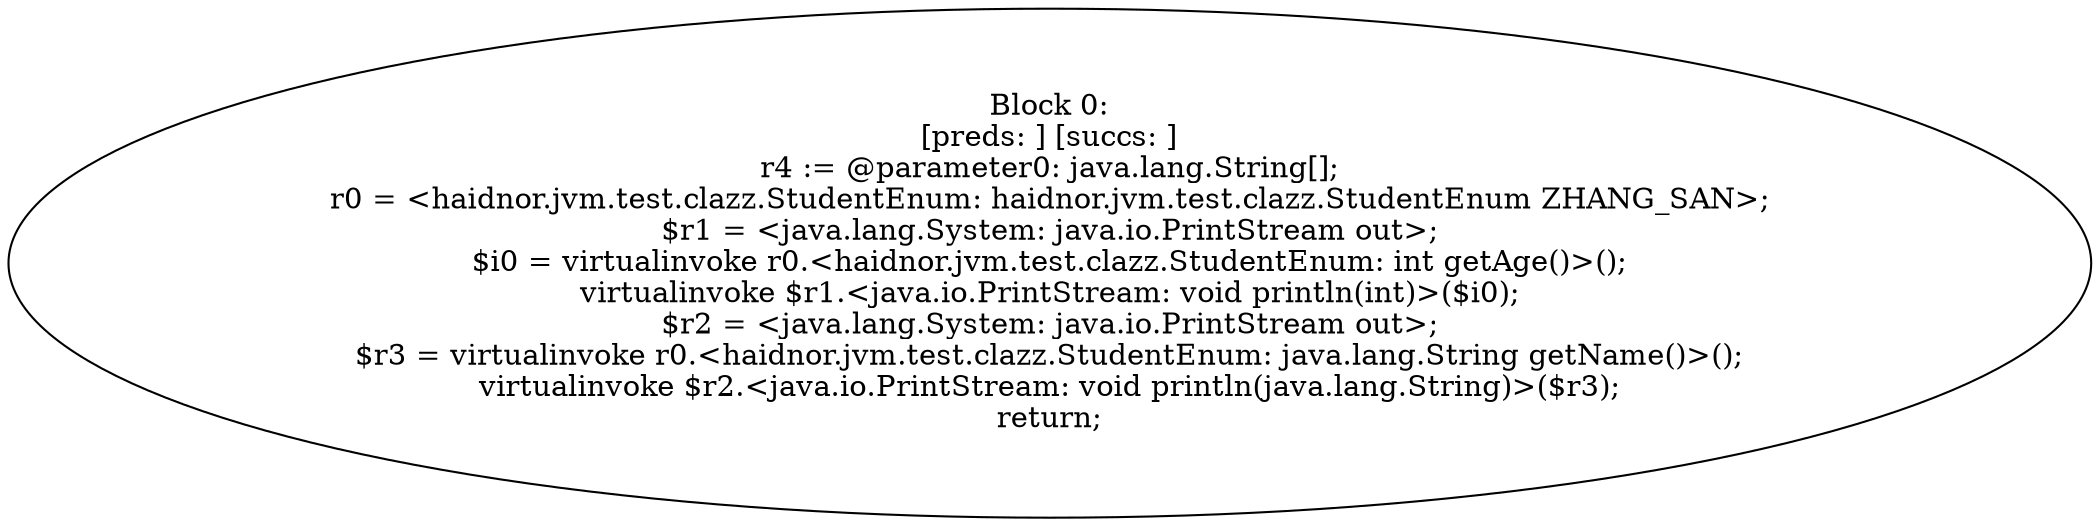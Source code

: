 digraph "unitGraph" {
    "Block 0:
[preds: ] [succs: ]
r4 := @parameter0: java.lang.String[];
r0 = <haidnor.jvm.test.clazz.StudentEnum: haidnor.jvm.test.clazz.StudentEnum ZHANG_SAN>;
$r1 = <java.lang.System: java.io.PrintStream out>;
$i0 = virtualinvoke r0.<haidnor.jvm.test.clazz.StudentEnum: int getAge()>();
virtualinvoke $r1.<java.io.PrintStream: void println(int)>($i0);
$r2 = <java.lang.System: java.io.PrintStream out>;
$r3 = virtualinvoke r0.<haidnor.jvm.test.clazz.StudentEnum: java.lang.String getName()>();
virtualinvoke $r2.<java.io.PrintStream: void println(java.lang.String)>($r3);
return;
"
}
